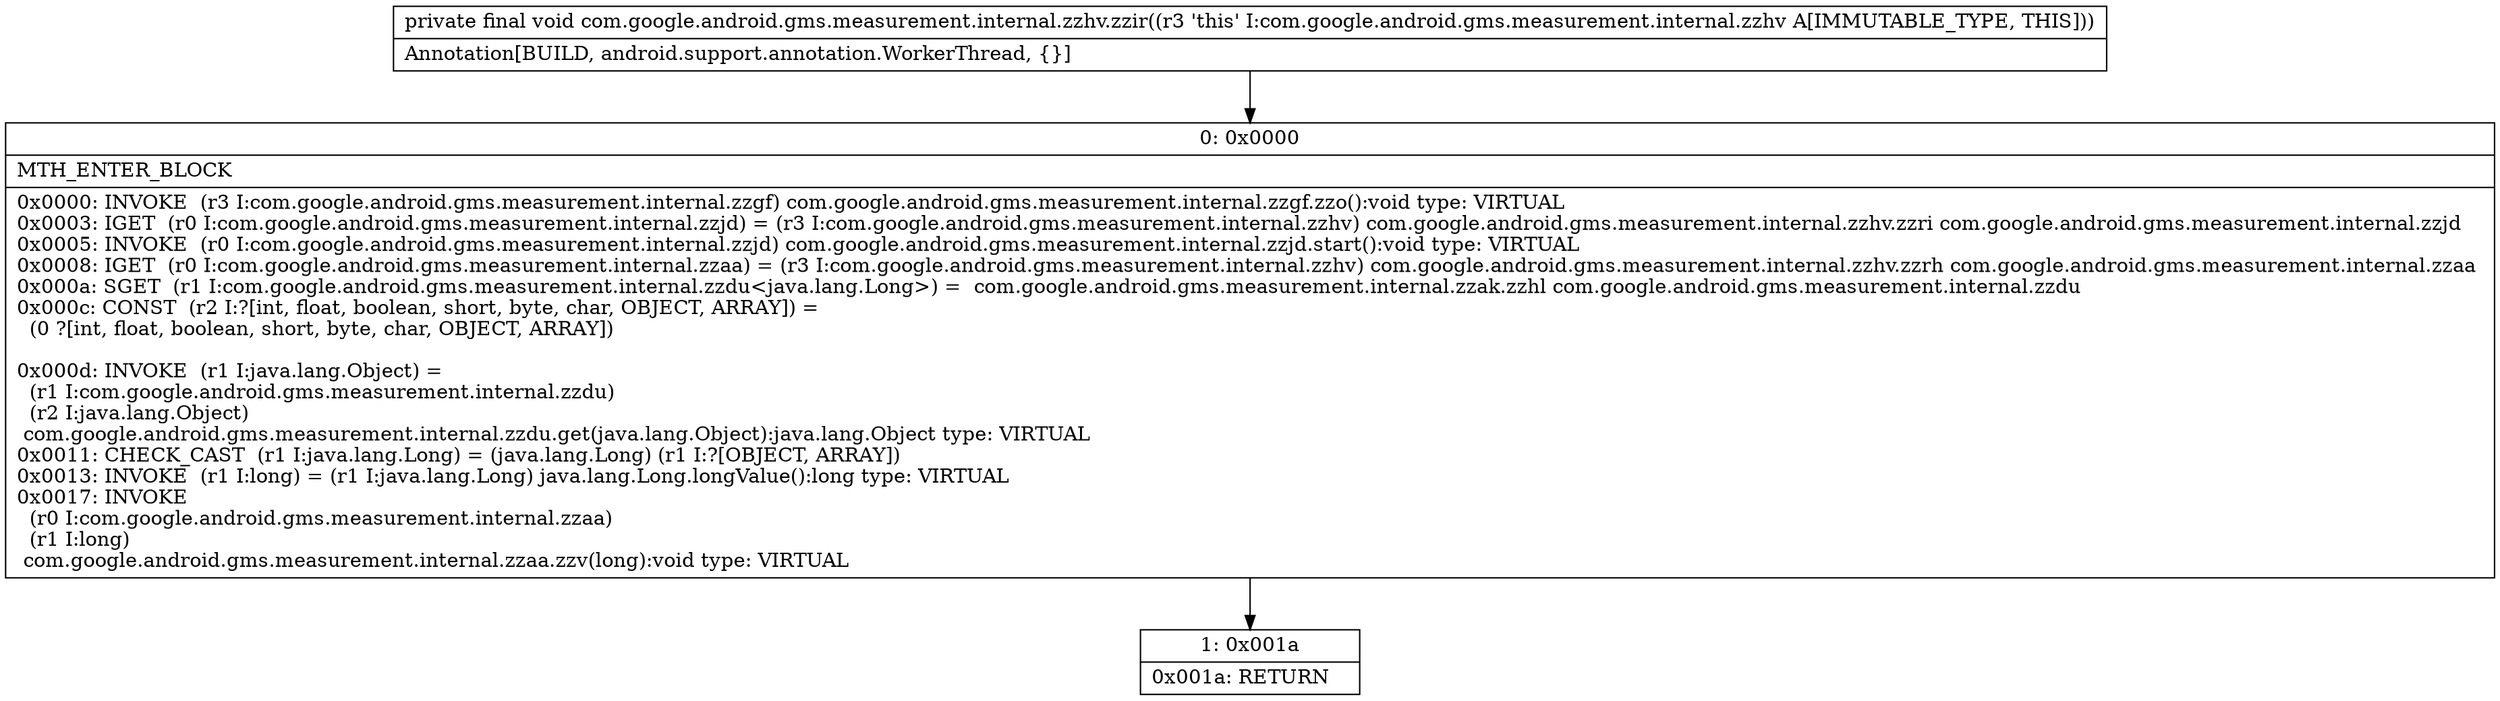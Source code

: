 digraph "CFG forcom.google.android.gms.measurement.internal.zzhv.zzir()V" {
Node_0 [shape=record,label="{0\:\ 0x0000|MTH_ENTER_BLOCK\l|0x0000: INVOKE  (r3 I:com.google.android.gms.measurement.internal.zzgf) com.google.android.gms.measurement.internal.zzgf.zzo():void type: VIRTUAL \l0x0003: IGET  (r0 I:com.google.android.gms.measurement.internal.zzjd) = (r3 I:com.google.android.gms.measurement.internal.zzhv) com.google.android.gms.measurement.internal.zzhv.zzri com.google.android.gms.measurement.internal.zzjd \l0x0005: INVOKE  (r0 I:com.google.android.gms.measurement.internal.zzjd) com.google.android.gms.measurement.internal.zzjd.start():void type: VIRTUAL \l0x0008: IGET  (r0 I:com.google.android.gms.measurement.internal.zzaa) = (r3 I:com.google.android.gms.measurement.internal.zzhv) com.google.android.gms.measurement.internal.zzhv.zzrh com.google.android.gms.measurement.internal.zzaa \l0x000a: SGET  (r1 I:com.google.android.gms.measurement.internal.zzdu\<java.lang.Long\>) =  com.google.android.gms.measurement.internal.zzak.zzhl com.google.android.gms.measurement.internal.zzdu \l0x000c: CONST  (r2 I:?[int, float, boolean, short, byte, char, OBJECT, ARRAY]) = \l  (0 ?[int, float, boolean, short, byte, char, OBJECT, ARRAY])\l \l0x000d: INVOKE  (r1 I:java.lang.Object) = \l  (r1 I:com.google.android.gms.measurement.internal.zzdu)\l  (r2 I:java.lang.Object)\l com.google.android.gms.measurement.internal.zzdu.get(java.lang.Object):java.lang.Object type: VIRTUAL \l0x0011: CHECK_CAST  (r1 I:java.lang.Long) = (java.lang.Long) (r1 I:?[OBJECT, ARRAY]) \l0x0013: INVOKE  (r1 I:long) = (r1 I:java.lang.Long) java.lang.Long.longValue():long type: VIRTUAL \l0x0017: INVOKE  \l  (r0 I:com.google.android.gms.measurement.internal.zzaa)\l  (r1 I:long)\l com.google.android.gms.measurement.internal.zzaa.zzv(long):void type: VIRTUAL \l}"];
Node_1 [shape=record,label="{1\:\ 0x001a|0x001a: RETURN   \l}"];
MethodNode[shape=record,label="{private final void com.google.android.gms.measurement.internal.zzhv.zzir((r3 'this' I:com.google.android.gms.measurement.internal.zzhv A[IMMUTABLE_TYPE, THIS]))  | Annotation[BUILD, android.support.annotation.WorkerThread, \{\}]\l}"];
MethodNode -> Node_0;
Node_0 -> Node_1;
}

